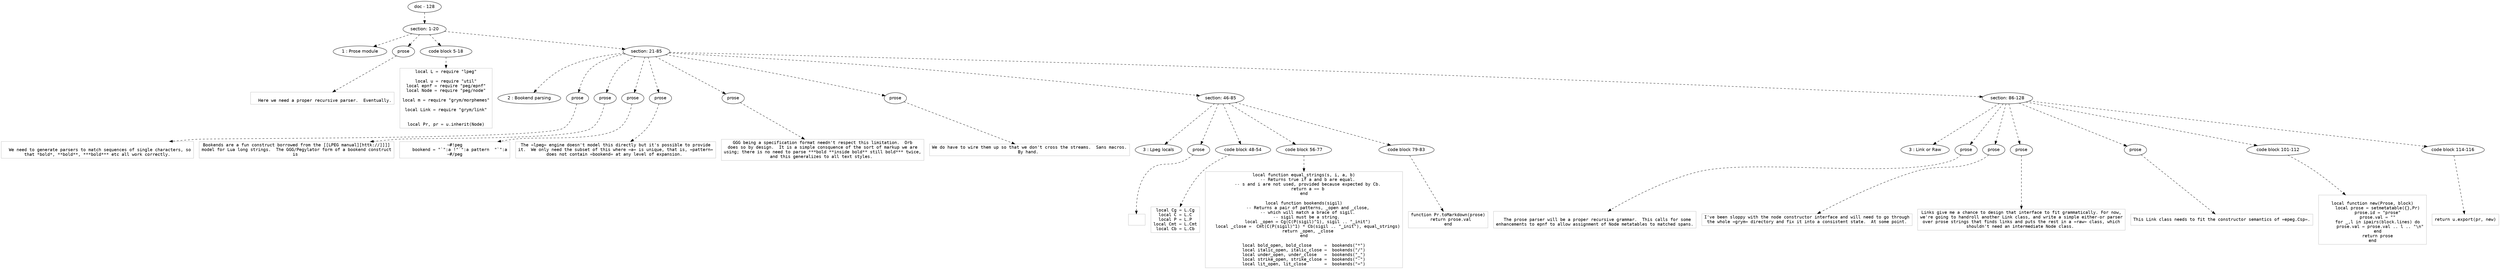 digraph hierarchy {

node [fontname=Helvetica]
edge [style=dashed]

doc_0 [label="doc - 128"]


doc_0 -> { section_1}
{rank=same; section_1}

section_1 [label="section: 1-20"]


section_1 -> { header_2 prose_3 codeblock_4 section_5}
{rank=same; header_2 prose_3 codeblock_4 section_5}

header_2 [label="1 : Prose module"]

prose_3 [label="prose"]

codeblock_4 [label="code block 5-18"]

section_5 [label="section: 21-85"]


prose_3 -> leaf_6
leaf_6  [color=Gray,shape=rectangle,fontname=Inconsolata,label="
  Here we need a proper recursive parser.  Eventually.
"]
codeblock_4 -> leaf_7
leaf_7  [color=Gray,shape=rectangle,fontname=Inconsolata,label="local L = require \"lpeg\"

local u = require \"util\"
local epnf = require \"peg/epnf\"
local Node = require \"peg/node\"

local m = require \"grym/morphemes\"

local Link = require \"grym/link\"


local Pr, pr = u.inherit(Node)"]
section_5 -> { header_8 prose_9 prose_10 prose_11 prose_12 prose_13 prose_14 section_15 section_16}
{rank=same; header_8 prose_9 prose_10 prose_11 prose_12 prose_13 prose_14 section_15 section_16}

header_8 [label="2 : Bookend parsing"]

prose_9 [label="prose"]

prose_10 [label="prose"]

prose_11 [label="prose"]

prose_12 [label="prose"]

prose_13 [label="prose"]

prose_14 [label="prose"]

section_15 [label="section: 46-85"]

section_16 [label="section: 86-128"]


prose_9 -> leaf_17
leaf_17  [color=Gray,shape=rectangle,fontname=Inconsolata,label="
  We need to generate parsers to match sequences of single characters, so
that *bold*, **bold**, ***bold*** etc all work correctly.
"]
prose_10 -> leaf_18
leaf_18  [color=Gray,shape=rectangle,fontname=Inconsolata,label="Bookends are a fun construct borrowed from the [[LPEG manual][httk://]]]]
model for Lua long strings.  The GGG/Pegylator form of a bookend construct
is 
"]
prose_11 -> leaf_19
leaf_19  [color=Gray,shape=rectangle,fontname=Inconsolata,label="~#!peg
    bookend = \"`\":a !\"`\":a pattern  \"`\":a
~#/peg
"]
prose_12 -> leaf_20
leaf_20  [color=Gray,shape=rectangle,fontname=Inconsolata,label="The =lpeg= engine doesn't model this directly but it's possible to provide
it.  We only need the subset of this where =a= is unique, that is, =pattern=
does not contain =bookend= at any level of expansion. 
"]
prose_13 -> leaf_21
leaf_21  [color=Gray,shape=rectangle,fontname=Inconsolata,label="GGG being a specification format needn't respect this limitation.  Orb
does so by design.  It is a simple consquence of the sort of markup we are
using; there is no need to parse ***bold **inside bold** still bold*** twice,
and this generalizes to all text styles. 
"]
prose_14 -> leaf_22
leaf_22  [color=Gray,shape=rectangle,fontname=Inconsolata,label="We do have to wire them up so that we don't cross the streams.  Sans macros.
By hand. 
"]
section_15 -> { header_23 prose_24 codeblock_25 codeblock_26 codeblock_27}
{rank=same; header_23 prose_24 codeblock_25 codeblock_26 codeblock_27}

header_23 [label="3 : Lpeg locals"]

prose_24 [label="prose"]

codeblock_25 [label="code block 48-54"]

codeblock_26 [label="code block 56-77"]

codeblock_27 [label="code block 79-83"]


prose_24 -> leaf_28
leaf_28  [color=Gray,shape=rectangle,fontname=Inconsolata,label=""]
codeblock_25 -> leaf_29
leaf_29  [color=Gray,shape=rectangle,fontname=Inconsolata,label="local Cg = L.Cg
local C = L.C
local P = L.P
local Cmt = L.Cmt
local Cb = L.Cb"]
codeblock_26 -> leaf_30
leaf_30  [color=Gray,shape=rectangle,fontname=Inconsolata,label="local function equal_strings(s, i, a, b)
   -- Returns true if a and b are equal.
   -- s and i are not used, provided because expected by Cb.
   return a == b
end

local function bookends(sigil)
   -- Returns a pair of patterns, _open and _close,
   -- which will match a brace of sigil.
   -- sigil must be a string. 
   local _open = Cg(C(P(sigil)^1), sigil .. \"_init\")
   local _close =  Cmt(C(P(sigil)^1) * Cb(sigil .. \"_init\"), equal_strings)
   return _open, _close
end

local bold_open, bold_close     =  bookends(\"*\")
local italic_open, italic_close =  bookends(\"/\")
local under_open, under_close   =  bookends(\"_\")
local strike_open, strike_close =  bookends(\"-\")
local lit_open, lit_close       =  bookends(\"=\")"]
codeblock_27 -> leaf_31
leaf_31  [color=Gray,shape=rectangle,fontname=Inconsolata,label="function Pr.toMarkdown(prose)
  return prose.val
end"]
section_16 -> { header_32 prose_33 prose_34 prose_35 prose_36 codeblock_37 codeblock_38}
{rank=same; header_32 prose_33 prose_34 prose_35 prose_36 codeblock_37 codeblock_38}

header_32 [label="3 : Link or Raw"]

prose_33 [label="prose"]

prose_34 [label="prose"]

prose_35 [label="prose"]

prose_36 [label="prose"]

codeblock_37 [label="code block 101-112"]

codeblock_38 [label="code block 114-116"]


prose_33 -> leaf_39
leaf_39  [color=Gray,shape=rectangle,fontname=Inconsolata,label="
  The prose parser will be a proper recursive grammar.  This calls for some
enhancements to epnf to allow assignment of Node metatables to matched spans.
"]
prose_34 -> leaf_40
leaf_40  [color=Gray,shape=rectangle,fontname=Inconsolata,label="I've been sloppy with the node constructor interface and will need to go through
the whole =grym= directory and fix it into a consistent state.  At some point.
"]
prose_35 -> leaf_41
leaf_41  [color=Gray,shape=rectangle,fontname=Inconsolata,label="Links give me a chance to design that interface to fit grammatically. For now,
we're going to handroll another Link class, and write a simple either-or parser
over prose strings that finds links and puts the rest in a =raw= class, which
shouldn't need an intermediate Node class. 
"]
prose_36 -> leaf_42
leaf_42  [color=Gray,shape=rectangle,fontname=Inconsolata,label="This Link class needs to fit the constructor semantics of =epeg.Csp=.
"]
codeblock_37 -> leaf_43
leaf_43  [color=Gray,shape=rectangle,fontname=Inconsolata,label="
local function new(Prose, block)
    local prose = setmetatable({},Pr)
    prose.id = \"prose\"
    prose.val = \"\"
    for _,l in ipairs(block.lines) do
      prose.val = prose.val .. l .. \"\\n\"
    end
    return prose
end"]
codeblock_38 -> leaf_44
leaf_44  [color=Gray,shape=rectangle,fontname=Inconsolata,label="return u.export(pr, new)"]

}
